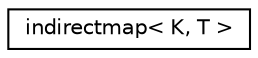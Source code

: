 digraph "Graphical Class Hierarchy"
{
  edge [fontname="Helvetica",fontsize="10",labelfontname="Helvetica",labelfontsize="10"];
  node [fontname="Helvetica",fontsize="10",shape=record];
  rankdir="LR";
  Node0 [label="indirectmap\< K, T \>",height=0.2,width=0.4,color="black", fillcolor="white", style="filled",URL="$df/dca/classindirectmap.html"];
}
